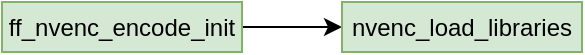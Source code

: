 <mxfile version="22.0.2" type="device" pages="2">
  <diagram name="第 1 页" id="3XJPZLgp-DC4buUtdx9u">
    <mxGraphModel dx="1482" dy="795" grid="1" gridSize="10" guides="1" tooltips="1" connect="1" arrows="1" fold="1" page="1" pageScale="1" pageWidth="827" pageHeight="1169" math="0" shadow="0">
      <root>
        <mxCell id="0" />
        <mxCell id="1" parent="0" />
        <mxCell id="iuNpkzgd_LmavuRX1yXZ-4" style="edgeStyle=orthogonalEdgeStyle;rounded=0;orthogonalLoop=1;jettySize=auto;html=1;" parent="1" source="iuNpkzgd_LmavuRX1yXZ-2" target="iuNpkzgd_LmavuRX1yXZ-3" edge="1">
          <mxGeometry relative="1" as="geometry" />
        </mxCell>
        <mxCell id="iuNpkzgd_LmavuRX1yXZ-2" value="ff_nvenc_encode_init" style="rounded=0;whiteSpace=wrap;html=1;fillColor=#d5e8d4;strokeColor=#82b366;" parent="1" vertex="1">
          <mxGeometry x="50" y="555" width="120" height="25" as="geometry" />
        </mxCell>
        <mxCell id="iuNpkzgd_LmavuRX1yXZ-3" value="nvenc_load_libraries" style="rounded=0;whiteSpace=wrap;html=1;fillColor=#d5e8d4;strokeColor=#82b366;" parent="1" vertex="1">
          <mxGeometry x="220" y="555" width="120" height="25" as="geometry" />
        </mxCell>
      </root>
    </mxGraphModel>
  </diagram>
  <diagram id="tc8it-uFgBqNyMU0NcjB" name="NvidiaVideoCodecSDK">
    <mxGraphModel dx="3791" dy="2777" grid="1" gridSize="10" guides="1" tooltips="1" connect="1" arrows="1" fold="1" page="1" pageScale="1" pageWidth="827" pageHeight="1169" math="0" shadow="0">
      <root>
        <mxCell id="0" />
        <mxCell id="1" parent="0" />
        <mxCell id="XKmMhDjPyFkhVZ5qaTFo-5" value="" style="edgeStyle=orthogonalEdgeStyle;rounded=0;orthogonalLoop=1;jettySize=auto;html=1;" edge="1" parent="1" source="XKmMhDjPyFkhVZ5qaTFo-3" target="XKmMhDjPyFkhVZ5qaTFo-4">
          <mxGeometry relative="1" as="geometry" />
        </mxCell>
        <mxCell id="XKmMhDjPyFkhVZ5qaTFo-6" value="" style="edgeStyle=orthogonalEdgeStyle;rounded=0;orthogonalLoop=1;jettySize=auto;html=1;" edge="1" parent="1" source="XKmMhDjPyFkhVZ5qaTFo-3" target="XKmMhDjPyFkhVZ5qaTFo-4">
          <mxGeometry relative="1" as="geometry" />
        </mxCell>
        <mxCell id="XKmMhDjPyFkhVZ5qaTFo-7" value="" style="edgeStyle=orthogonalEdgeStyle;rounded=0;orthogonalLoop=1;jettySize=auto;html=1;" edge="1" parent="1" source="XKmMhDjPyFkhVZ5qaTFo-3" target="XKmMhDjPyFkhVZ5qaTFo-4">
          <mxGeometry relative="1" as="geometry" />
        </mxCell>
        <mxCell id="XKmMhDjPyFkhVZ5qaTFo-9" style="edgeStyle=orthogonalEdgeStyle;rounded=0;orthogonalLoop=1;jettySize=auto;html=1;entryX=0;entryY=0.5;entryDx=0;entryDy=0;" edge="1" parent="1" source="XKmMhDjPyFkhVZ5qaTFo-3" target="XKmMhDjPyFkhVZ5qaTFo-8">
          <mxGeometry relative="1" as="geometry" />
        </mxCell>
        <mxCell id="XKmMhDjPyFkhVZ5qaTFo-3" value="NvEncoder::CreateDefaultEncoderParams" style="text;whiteSpace=wrap;html=1;fontSize=11;fontFamily=Helvetica;fontColor=default;align=center;fillColor=#b0e3e6;strokeColor=#0e8088;" vertex="1" parent="1">
          <mxGeometry x="150" y="160" width="230" height="30" as="geometry" />
        </mxCell>
        <mxCell id="XKmMhDjPyFkhVZ5qaTFo-4" value="nvEncGetEncodePresetConfig" style="text;whiteSpace=wrap;html=1;fontSize=11;fontFamily=Helvetica;fontColor=default;align=center;fillColor=#FFFFCC;strokeColor=#0e8088;" vertex="1" parent="1">
          <mxGeometry x="460" y="160" width="170" height="30" as="geometry" />
        </mxCell>
        <mxCell id="XKmMhDjPyFkhVZ5qaTFo-8" value="nvEncGetEncodePresetConfigEx" style="text;whiteSpace=wrap;html=1;fontSize=11;fontFamily=Helvetica;fontColor=default;align=center;fillColor=#FFFFCC;strokeColor=#0e8088;" vertex="1" parent="1">
          <mxGeometry x="460" y="220" width="170" height="30" as="geometry" />
        </mxCell>
        <mxCell id="XKmMhDjPyFkhVZ5qaTFo-11" style="edgeStyle=orthogonalEdgeStyle;rounded=0;orthogonalLoop=1;jettySize=auto;html=1;" edge="1" parent="1" source="XKmMhDjPyFkhVZ5qaTFo-10" target="XKmMhDjPyFkhVZ5qaTFo-3">
          <mxGeometry relative="1" as="geometry" />
        </mxCell>
        <mxCell id="XKmMhDjPyFkhVZ5qaTFo-13" style="edgeStyle=orthogonalEdgeStyle;rounded=0;orthogonalLoop=1;jettySize=auto;html=1;entryX=0;entryY=0.5;entryDx=0;entryDy=0;" edge="1" parent="1" source="XKmMhDjPyFkhVZ5qaTFo-10" target="XKmMhDjPyFkhVZ5qaTFo-12">
          <mxGeometry relative="1" as="geometry" />
        </mxCell>
        <mxCell id="XKmMhDjPyFkhVZ5qaTFo-10" value="InitializeEncoder" style="text;whiteSpace=wrap;html=1;fontSize=11;fontFamily=Helvetica;fontColor=default;align=center;fillColor=#b0e3e6;strokeColor=#0e8088;" vertex="1" parent="1">
          <mxGeometry x="20" y="160" width="90" height="30" as="geometry" />
        </mxCell>
        <mxCell id="XKmMhDjPyFkhVZ5qaTFo-17" style="edgeStyle=orthogonalEdgeStyle;rounded=0;orthogonalLoop=1;jettySize=auto;html=1;entryX=0;entryY=0.5;entryDx=0;entryDy=0;" edge="1" parent="1" source="XKmMhDjPyFkhVZ5qaTFo-12" target="XKmMhDjPyFkhVZ5qaTFo-16">
          <mxGeometry relative="1" as="geometry" />
        </mxCell>
        <mxCell id="XKmMhDjPyFkhVZ5qaTFo-34" style="edgeStyle=orthogonalEdgeStyle;rounded=0;orthogonalLoop=1;jettySize=auto;html=1;entryX=0;entryY=0.5;entryDx=0;entryDy=0;" edge="1" parent="1" source="XKmMhDjPyFkhVZ5qaTFo-12" target="XKmMhDjPyFkhVZ5qaTFo-18">
          <mxGeometry relative="1" as="geometry" />
        </mxCell>
        <mxCell id="XKmMhDjPyFkhVZ5qaTFo-35" style="edgeStyle=orthogonalEdgeStyle;rounded=0;orthogonalLoop=1;jettySize=auto;html=1;entryX=0;entryY=0.5;entryDx=0;entryDy=0;" edge="1" parent="1" source="XKmMhDjPyFkhVZ5qaTFo-12" target="XKmMhDjPyFkhVZ5qaTFo-22">
          <mxGeometry relative="1" as="geometry" />
        </mxCell>
        <mxCell id="XKmMhDjPyFkhVZ5qaTFo-12" value="NvEncoder::CreateEncoder" style="text;whiteSpace=wrap;html=1;fontSize=11;fontFamily=Helvetica;fontColor=default;align=center;fillColor=#b0e3e6;strokeColor=#0e8088;" vertex="1" parent="1">
          <mxGeometry x="160" y="290" width="150" height="30" as="geometry" />
        </mxCell>
        <mxCell id="XKmMhDjPyFkhVZ5qaTFo-15" style="edgeStyle=orthogonalEdgeStyle;rounded=0;orthogonalLoop=1;jettySize=auto;html=1;" edge="1" parent="1" source="XKmMhDjPyFkhVZ5qaTFo-14" target="XKmMhDjPyFkhVZ5qaTFo-10">
          <mxGeometry relative="1" as="geometry" />
        </mxCell>
        <mxCell id="XKmMhDjPyFkhVZ5qaTFo-37" style="edgeStyle=orthogonalEdgeStyle;rounded=0;orthogonalLoop=1;jettySize=auto;html=1;entryX=0;entryY=0.5;entryDx=0;entryDy=0;" edge="1" parent="1" source="XKmMhDjPyFkhVZ5qaTFo-14" target="XKmMhDjPyFkhVZ5qaTFo-36">
          <mxGeometry relative="1" as="geometry" />
        </mxCell>
        <mxCell id="XKmMhDjPyFkhVZ5qaTFo-39" style="edgeStyle=orthogonalEdgeStyle;rounded=0;orthogonalLoop=1;jettySize=auto;html=1;entryX=0;entryY=0.5;entryDx=0;entryDy=0;" edge="1" parent="1" source="XKmMhDjPyFkhVZ5qaTFo-14" target="XKmMhDjPyFkhVZ5qaTFo-38">
          <mxGeometry relative="1" as="geometry" />
        </mxCell>
        <mxCell id="XKmMhDjPyFkhVZ5qaTFo-59" style="edgeStyle=orthogonalEdgeStyle;rounded=0;orthogonalLoop=1;jettySize=auto;html=1;entryX=0;entryY=0.5;entryDx=0;entryDy=0;" edge="1" parent="1" source="XKmMhDjPyFkhVZ5qaTFo-14" target="XKmMhDjPyFkhVZ5qaTFo-58">
          <mxGeometry relative="1" as="geometry" />
        </mxCell>
        <mxCell id="XKmMhDjPyFkhVZ5qaTFo-14" value="EncodeCuda" style="text;whiteSpace=wrap;html=1;fontSize=11;fontFamily=Helvetica;fontColor=default;align=center;fillColor=#b0e3e6;strokeColor=#0e8088;" vertex="1" parent="1">
          <mxGeometry x="-110" y="160" width="90" height="30" as="geometry" />
        </mxCell>
        <mxCell id="XKmMhDjPyFkhVZ5qaTFo-16" value="nvEncInitializeEncoder" style="text;whiteSpace=wrap;html=1;fontSize=11;fontFamily=Helvetica;fontColor=default;align=center;fillColor=#FFFFCC;strokeColor=#0e8088;" vertex="1" parent="1">
          <mxGeometry x="460" y="290" width="170" height="30" as="geometry" />
        </mxCell>
        <mxCell id="XKmMhDjPyFkhVZ5qaTFo-21" style="edgeStyle=orthogonalEdgeStyle;rounded=0;orthogonalLoop=1;jettySize=auto;html=1;" edge="1" parent="1" source="XKmMhDjPyFkhVZ5qaTFo-18" target="XKmMhDjPyFkhVZ5qaTFo-20">
          <mxGeometry relative="1" as="geometry" />
        </mxCell>
        <mxCell id="XKmMhDjPyFkhVZ5qaTFo-18" value="NvEncoder::InitializeBitstreamBuffer" style="text;whiteSpace=wrap;html=1;fontSize=11;fontFamily=Helvetica;fontColor=default;align=center;fillColor=#b0e3e6;strokeColor=#0e8088;" vertex="1" parent="1">
          <mxGeometry x="351" y="370" width="190" height="30" as="geometry" />
        </mxCell>
        <mxCell id="XKmMhDjPyFkhVZ5qaTFo-20" value="nvEncCreateBitstreamBuffer" style="text;whiteSpace=wrap;html=1;fontSize=11;fontFamily=Helvetica;fontColor=default;align=center;fillColor=#FFFFCC;strokeColor=#0e8088;" vertex="1" parent="1">
          <mxGeometry x="651" y="370" width="170" height="30" as="geometry" />
        </mxCell>
        <mxCell id="XKmMhDjPyFkhVZ5qaTFo-25" style="edgeStyle=orthogonalEdgeStyle;rounded=0;orthogonalLoop=1;jettySize=auto;html=1;entryX=0;entryY=0.5;entryDx=0;entryDy=0;" edge="1" parent="1" source="XKmMhDjPyFkhVZ5qaTFo-22" target="XKmMhDjPyFkhVZ5qaTFo-24">
          <mxGeometry relative="1" as="geometry" />
        </mxCell>
        <mxCell id="XKmMhDjPyFkhVZ5qaTFo-27" style="edgeStyle=orthogonalEdgeStyle;rounded=0;orthogonalLoop=1;jettySize=auto;html=1;entryX=0;entryY=0.5;entryDx=0;entryDy=0;" edge="1" parent="1" source="XKmMhDjPyFkhVZ5qaTFo-22" target="XKmMhDjPyFkhVZ5qaTFo-26">
          <mxGeometry relative="1" as="geometry" />
        </mxCell>
        <mxCell id="XKmMhDjPyFkhVZ5qaTFo-29" style="edgeStyle=orthogonalEdgeStyle;rounded=0;orthogonalLoop=1;jettySize=auto;html=1;entryX=0;entryY=0.5;entryDx=0;entryDy=0;" edge="1" parent="1" source="XKmMhDjPyFkhVZ5qaTFo-22" target="XKmMhDjPyFkhVZ5qaTFo-28">
          <mxGeometry relative="1" as="geometry" />
        </mxCell>
        <mxCell id="XKmMhDjPyFkhVZ5qaTFo-22" value="NvEncoderCuda::AllocateInputBuffers" style="text;whiteSpace=wrap;html=1;fontSize=11;fontFamily=Helvetica;fontColor=default;align=center;fillColor=#b0e3e6;strokeColor=#0e8088;" vertex="1" parent="1">
          <mxGeometry x="351" y="440" width="190" height="30" as="geometry" />
        </mxCell>
        <mxCell id="XKmMhDjPyFkhVZ5qaTFo-24" value="cuCtxPushCurrent" style="text;whiteSpace=wrap;html=1;fontSize=11;fontFamily=Helvetica;fontColor=default;align=center;fillColor=#FFFFCC;strokeColor=#0e8088;" vertex="1" parent="1">
          <mxGeometry x="651" y="440" width="170" height="30" as="geometry" />
        </mxCell>
        <mxCell id="XKmMhDjPyFkhVZ5qaTFo-26" value="cuMemAllocPitch" style="text;whiteSpace=wrap;html=1;fontSize=11;fontFamily=Helvetica;fontColor=default;align=center;fillColor=#FFFFCC;strokeColor=#0e8088;" vertex="1" parent="1">
          <mxGeometry x="651" y="500" width="170" height="30" as="geometry" />
        </mxCell>
        <mxCell id="XKmMhDjPyFkhVZ5qaTFo-31" style="edgeStyle=orthogonalEdgeStyle;rounded=0;orthogonalLoop=1;jettySize=auto;html=1;entryX=0;entryY=0.5;entryDx=0;entryDy=0;" edge="1" parent="1" source="XKmMhDjPyFkhVZ5qaTFo-28" target="XKmMhDjPyFkhVZ5qaTFo-30">
          <mxGeometry relative="1" as="geometry" />
        </mxCell>
        <mxCell id="XKmMhDjPyFkhVZ5qaTFo-28" value="NvEncoder::RegisterInputResources" style="text;whiteSpace=wrap;html=1;fontSize=11;fontFamily=Helvetica;fontColor=default;align=center;fillColor=#b0e3e6;strokeColor=#0e8088;" vertex="1" parent="1">
          <mxGeometry x="591" y="585" width="190" height="30" as="geometry" />
        </mxCell>
        <mxCell id="XKmMhDjPyFkhVZ5qaTFo-33" style="edgeStyle=orthogonalEdgeStyle;rounded=0;orthogonalLoop=1;jettySize=auto;html=1;entryX=0;entryY=0.5;entryDx=0;entryDy=0;" edge="1" parent="1" source="XKmMhDjPyFkhVZ5qaTFo-30" target="XKmMhDjPyFkhVZ5qaTFo-32">
          <mxGeometry relative="1" as="geometry" />
        </mxCell>
        <mxCell id="XKmMhDjPyFkhVZ5qaTFo-30" value="NvEncoder::RegisterResource" style="text;whiteSpace=wrap;html=1;fontSize=11;fontFamily=Helvetica;fontColor=default;align=center;fillColor=#b0e3e6;strokeColor=#0e8088;" vertex="1" parent="1">
          <mxGeometry x="831" y="585" width="190" height="30" as="geometry" />
        </mxCell>
        <mxCell id="XKmMhDjPyFkhVZ5qaTFo-32" value="nvEncRegisterResource" style="text;whiteSpace=wrap;html=1;fontSize=11;fontFamily=Helvetica;fontColor=default;align=center;fillColor=#FFFFCC;strokeColor=#0e8088;" vertex="1" parent="1">
          <mxGeometry x="1071" y="585" width="170" height="30" as="geometry" />
        </mxCell>
        <mxCell id="XKmMhDjPyFkhVZ5qaTFo-36" value="NvEncoder::GetFrameSize" style="text;whiteSpace=wrap;html=1;fontSize=11;fontFamily=Helvetica;fontColor=default;align=center;fillColor=#b0e3e6;strokeColor=#0e8088;" vertex="1" parent="1">
          <mxGeometry x="30" y="390" width="150" height="30" as="geometry" />
        </mxCell>
        <mxCell id="XKmMhDjPyFkhVZ5qaTFo-41" value="" style="edgeStyle=orthogonalEdgeStyle;rounded=0;orthogonalLoop=1;jettySize=auto;html=1;" edge="1" parent="1" source="XKmMhDjPyFkhVZ5qaTFo-38" target="XKmMhDjPyFkhVZ5qaTFo-40">
          <mxGeometry relative="1" as="geometry" />
        </mxCell>
        <mxCell id="XKmMhDjPyFkhVZ5qaTFo-45" style="edgeStyle=orthogonalEdgeStyle;rounded=0;orthogonalLoop=1;jettySize=auto;html=1;entryX=0;entryY=0.5;entryDx=0;entryDy=0;" edge="1" parent="1" source="XKmMhDjPyFkhVZ5qaTFo-38" target="XKmMhDjPyFkhVZ5qaTFo-44">
          <mxGeometry relative="1" as="geometry" />
        </mxCell>
        <mxCell id="XKmMhDjPyFkhVZ5qaTFo-49" style="edgeStyle=orthogonalEdgeStyle;rounded=0;orthogonalLoop=1;jettySize=auto;html=1;entryX=0;entryY=0.5;entryDx=0;entryDy=0;" edge="1" parent="1" source="XKmMhDjPyFkhVZ5qaTFo-38" target="XKmMhDjPyFkhVZ5qaTFo-48">
          <mxGeometry relative="1" as="geometry" />
        </mxCell>
        <mxCell id="XKmMhDjPyFkhVZ5qaTFo-38" value="NvEncoder::EncodeFrame" style="text;whiteSpace=wrap;html=1;fontSize=11;fontFamily=Helvetica;fontColor=default;align=center;fillColor=#b0e3e6;strokeColor=#0e8088;" vertex="1" parent="1">
          <mxGeometry x="30" y="660" width="150" height="30" as="geometry" />
        </mxCell>
        <mxCell id="XKmMhDjPyFkhVZ5qaTFo-43" style="edgeStyle=orthogonalEdgeStyle;rounded=0;orthogonalLoop=1;jettySize=auto;html=1;entryX=0;entryY=0.5;entryDx=0;entryDy=0;" edge="1" parent="1" source="XKmMhDjPyFkhVZ5qaTFo-40" target="XKmMhDjPyFkhVZ5qaTFo-42">
          <mxGeometry relative="1" as="geometry" />
        </mxCell>
        <mxCell id="XKmMhDjPyFkhVZ5qaTFo-40" value="NvEncoder::MapResources" style="text;whiteSpace=wrap;html=1;fontSize=11;fontFamily=Helvetica;fontColor=default;align=center;fillColor=#b0e3e6;strokeColor=#0e8088;" vertex="1" parent="1">
          <mxGeometry x="260" y="660" width="150" height="30" as="geometry" />
        </mxCell>
        <mxCell id="XKmMhDjPyFkhVZ5qaTFo-42" value="nvEncMapInputResource" style="text;whiteSpace=wrap;html=1;fontSize=11;fontFamily=Helvetica;fontColor=default;align=center;fillColor=#FFFFCC;strokeColor=#0e8088;" vertex="1" parent="1">
          <mxGeometry x="480" y="660" width="170" height="30" as="geometry" />
        </mxCell>
        <mxCell id="XKmMhDjPyFkhVZ5qaTFo-47" style="edgeStyle=orthogonalEdgeStyle;rounded=0;orthogonalLoop=1;jettySize=auto;html=1;" edge="1" parent="1" source="XKmMhDjPyFkhVZ5qaTFo-44" target="XKmMhDjPyFkhVZ5qaTFo-46">
          <mxGeometry relative="1" as="geometry" />
        </mxCell>
        <mxCell id="XKmMhDjPyFkhVZ5qaTFo-44" value="NvEncoder::DoEncode" style="text;whiteSpace=wrap;html=1;fontSize=11;fontFamily=Helvetica;fontColor=default;align=center;fillColor=#b0e3e6;strokeColor=#0e8088;" vertex="1" parent="1">
          <mxGeometry x="260" y="720" width="150" height="30" as="geometry" />
        </mxCell>
        <mxCell id="XKmMhDjPyFkhVZ5qaTFo-46" value="nvEncEncodePicture" style="text;whiteSpace=wrap;html=1;fontSize=11;fontFamily=Helvetica;fontColor=default;align=center;fillColor=#FFFFCC;strokeColor=#0e8088;" vertex="1" parent="1">
          <mxGeometry x="481" y="720" width="170" height="30" as="geometry" />
        </mxCell>
        <mxCell id="XKmMhDjPyFkhVZ5qaTFo-51" style="edgeStyle=orthogonalEdgeStyle;rounded=0;orthogonalLoop=1;jettySize=auto;html=1;" edge="1" parent="1" source="XKmMhDjPyFkhVZ5qaTFo-48" target="XKmMhDjPyFkhVZ5qaTFo-50">
          <mxGeometry relative="1" as="geometry" />
        </mxCell>
        <mxCell id="XKmMhDjPyFkhVZ5qaTFo-53" style="edgeStyle=orthogonalEdgeStyle;rounded=0;orthogonalLoop=1;jettySize=auto;html=1;entryX=0;entryY=0.5;entryDx=0;entryDy=0;" edge="1" parent="1" source="XKmMhDjPyFkhVZ5qaTFo-48" target="XKmMhDjPyFkhVZ5qaTFo-52">
          <mxGeometry relative="1" as="geometry" />
        </mxCell>
        <mxCell id="XKmMhDjPyFkhVZ5qaTFo-55" style="edgeStyle=orthogonalEdgeStyle;rounded=0;orthogonalLoop=1;jettySize=auto;html=1;entryX=0;entryY=0.5;entryDx=0;entryDy=0;" edge="1" parent="1" source="XKmMhDjPyFkhVZ5qaTFo-48" target="XKmMhDjPyFkhVZ5qaTFo-54">
          <mxGeometry relative="1" as="geometry" />
        </mxCell>
        <mxCell id="XKmMhDjPyFkhVZ5qaTFo-57" style="edgeStyle=orthogonalEdgeStyle;rounded=0;orthogonalLoop=1;jettySize=auto;html=1;entryX=0;entryY=0.5;entryDx=0;entryDy=0;" edge="1" parent="1" source="XKmMhDjPyFkhVZ5qaTFo-48" target="XKmMhDjPyFkhVZ5qaTFo-56">
          <mxGeometry relative="1" as="geometry" />
        </mxCell>
        <mxCell id="XKmMhDjPyFkhVZ5qaTFo-48" value="NvEncoder::GetEncodedPacket" style="text;whiteSpace=wrap;html=1;fontSize=11;fontFamily=Helvetica;fontColor=default;align=center;fillColor=#b0e3e6;strokeColor=#0e8088;" vertex="1" parent="1">
          <mxGeometry x="260" y="780" width="170" height="30" as="geometry" />
        </mxCell>
        <mxCell id="XKmMhDjPyFkhVZ5qaTFo-50" value="nvEncLockBitstream" style="text;whiteSpace=wrap;html=1;fontSize=11;fontFamily=Helvetica;fontColor=default;align=center;fillColor=#FFFFCC;strokeColor=#0e8088;" vertex="1" parent="1">
          <mxGeometry x="480" y="780" width="170" height="30" as="geometry" />
        </mxCell>
        <mxCell id="XKmMhDjPyFkhVZ5qaTFo-52" value="nvEncUnlockBitstream" style="text;whiteSpace=wrap;html=1;fontSize=11;fontFamily=Helvetica;fontColor=default;align=center;fillColor=#FFFFCC;strokeColor=#0e8088;" vertex="1" parent="1">
          <mxGeometry x="481" y="890" width="170" height="30" as="geometry" />
        </mxCell>
        <mxCell id="XKmMhDjPyFkhVZ5qaTFo-54" value="copy bitstream&lt;br&gt;For AV1, write ivf file header and frame header" style="text;whiteSpace=wrap;html=1;fontSize=11;fontFamily=Helvetica;fontColor=default;align=left;fillColor=#E1D5E7;strokeColor=#0e8088;" vertex="1" parent="1">
          <mxGeometry x="481" y="830" width="229" height="40" as="geometry" />
        </mxCell>
        <mxCell id="XKmMhDjPyFkhVZ5qaTFo-56" value="nvEncUnmapInputResource" style="text;whiteSpace=wrap;html=1;fontSize=11;fontFamily=Helvetica;fontColor=default;align=center;fillColor=#FFFFCC;strokeColor=#0e8088;" vertex="1" parent="1">
          <mxGeometry x="481" y="940" width="170" height="30" as="geometry" />
        </mxCell>
        <mxCell id="XKmMhDjPyFkhVZ5qaTFo-61" value="" style="edgeStyle=orthogonalEdgeStyle;rounded=0;orthogonalLoop=1;jettySize=auto;html=1;" edge="1" parent="1" source="XKmMhDjPyFkhVZ5qaTFo-58" target="XKmMhDjPyFkhVZ5qaTFo-60">
          <mxGeometry relative="1" as="geometry" />
        </mxCell>
        <mxCell id="XKmMhDjPyFkhVZ5qaTFo-58" value="NvEncoder::DestroyEncoder" style="text;whiteSpace=wrap;html=1;fontSize=11;fontFamily=Helvetica;fontColor=default;align=center;fillColor=#b0e3e6;strokeColor=#0e8088;" vertex="1" parent="1">
          <mxGeometry x="30" y="1000" width="150" height="30" as="geometry" />
        </mxCell>
        <mxCell id="XKmMhDjPyFkhVZ5qaTFo-63" value="" style="edgeStyle=orthogonalEdgeStyle;rounded=0;orthogonalLoop=1;jettySize=auto;html=1;" edge="1" parent="1" source="XKmMhDjPyFkhVZ5qaTFo-60" target="XKmMhDjPyFkhVZ5qaTFo-62">
          <mxGeometry relative="1" as="geometry" />
        </mxCell>
        <mxCell id="XKmMhDjPyFkhVZ5qaTFo-60" value="NvEncoderCuda::ReleaseInputBuffers" style="text;whiteSpace=wrap;html=1;fontSize=11;fontFamily=Helvetica;fontColor=default;align=center;fillColor=#b0e3e6;strokeColor=#0e8088;" vertex="1" parent="1">
          <mxGeometry x="235" y="1000" width="200" height="30" as="geometry" />
        </mxCell>
        <mxCell id="XKmMhDjPyFkhVZ5qaTFo-65" value="" style="edgeStyle=orthogonalEdgeStyle;rounded=0;orthogonalLoop=1;jettySize=auto;html=1;" edge="1" parent="1" source="XKmMhDjPyFkhVZ5qaTFo-62" target="XKmMhDjPyFkhVZ5qaTFo-64">
          <mxGeometry relative="1" as="geometry" />
        </mxCell>
        <mxCell id="XKmMhDjPyFkhVZ5qaTFo-82" style="edgeStyle=orthogonalEdgeStyle;rounded=0;orthogonalLoop=1;jettySize=auto;html=1;entryX=0;entryY=0.5;entryDx=0;entryDy=0;" edge="1" parent="1" source="XKmMhDjPyFkhVZ5qaTFo-62" target="XKmMhDjPyFkhVZ5qaTFo-81">
          <mxGeometry relative="1" as="geometry" />
        </mxCell>
        <mxCell id="XKmMhDjPyFkhVZ5qaTFo-84" style="edgeStyle=orthogonalEdgeStyle;rounded=0;orthogonalLoop=1;jettySize=auto;html=1;entryX=0;entryY=0.5;entryDx=0;entryDy=0;" edge="1" parent="1" source="XKmMhDjPyFkhVZ5qaTFo-62" target="XKmMhDjPyFkhVZ5qaTFo-83">
          <mxGeometry relative="1" as="geometry" />
        </mxCell>
        <mxCell id="XKmMhDjPyFkhVZ5qaTFo-88" style="edgeStyle=orthogonalEdgeStyle;rounded=0;orthogonalLoop=1;jettySize=auto;html=1;entryX=0;entryY=0.5;entryDx=0;entryDy=0;" edge="1" parent="1" source="XKmMhDjPyFkhVZ5qaTFo-62" target="XKmMhDjPyFkhVZ5qaTFo-87">
          <mxGeometry relative="1" as="geometry" />
        </mxCell>
        <mxCell id="XKmMhDjPyFkhVZ5qaTFo-62" value="NvEncoderCuda::ReleaseCudaResources" style="text;whiteSpace=wrap;html=1;fontSize=11;fontFamily=Helvetica;fontColor=default;align=center;fillColor=#b0e3e6;strokeColor=#0e8088;" vertex="1" parent="1">
          <mxGeometry x="500" y="1000" width="220" height="30" as="geometry" />
        </mxCell>
        <mxCell id="XKmMhDjPyFkhVZ5qaTFo-67" value="" style="edgeStyle=orthogonalEdgeStyle;rounded=0;orthogonalLoop=1;jettySize=auto;html=1;" edge="1" parent="1" source="XKmMhDjPyFkhVZ5qaTFo-64" target="XKmMhDjPyFkhVZ5qaTFo-66">
          <mxGeometry relative="1" as="geometry" />
        </mxCell>
        <mxCell id="XKmMhDjPyFkhVZ5qaTFo-64" value="NvEncoder::UnregisterInputResources" style="text;whiteSpace=wrap;html=1;fontSize=11;fontFamily=Helvetica;fontColor=default;align=center;fillColor=#b0e3e6;strokeColor=#0e8088;" vertex="1" parent="1">
          <mxGeometry x="800" y="1000" width="210" height="30" as="geometry" />
        </mxCell>
        <mxCell id="XKmMhDjPyFkhVZ5qaTFo-69" value="" style="edgeStyle=orthogonalEdgeStyle;rounded=0;orthogonalLoop=1;jettySize=auto;html=1;" edge="1" parent="1" source="XKmMhDjPyFkhVZ5qaTFo-66" target="XKmMhDjPyFkhVZ5qaTFo-68">
          <mxGeometry relative="1" as="geometry" />
        </mxCell>
        <mxCell id="XKmMhDjPyFkhVZ5qaTFo-66" value="NvEncoder::FlushEncoder" style="text;whiteSpace=wrap;html=1;fontSize=11;fontFamily=Helvetica;fontColor=default;align=center;fillColor=#b0e3e6;strokeColor=#0e8088;" vertex="1" parent="1">
          <mxGeometry x="1071" y="1000" width="150" height="30" as="geometry" />
        </mxCell>
        <mxCell id="XKmMhDjPyFkhVZ5qaTFo-71" value="" style="edgeStyle=orthogonalEdgeStyle;rounded=0;orthogonalLoop=1;jettySize=auto;html=1;" edge="1" parent="1" source="XKmMhDjPyFkhVZ5qaTFo-68" target="XKmMhDjPyFkhVZ5qaTFo-70">
          <mxGeometry relative="1" as="geometry" />
        </mxCell>
        <mxCell id="XKmMhDjPyFkhVZ5qaTFo-80" style="edgeStyle=orthogonalEdgeStyle;rounded=0;orthogonalLoop=1;jettySize=auto;html=1;entryX=0.5;entryY=1;entryDx=0;entryDy=0;" edge="1" parent="1" source="XKmMhDjPyFkhVZ5qaTFo-68" target="XKmMhDjPyFkhVZ5qaTFo-48">
          <mxGeometry relative="1" as="geometry">
            <mxPoint x="1556" y="1012.5" as="sourcePoint" />
            <mxPoint x="450" y="800" as="targetPoint" />
            <Array as="points">
              <mxPoint x="1490" y="1010" />
              <mxPoint x="1490" y="980" />
              <mxPoint x="345" y="980" />
            </Array>
          </mxGeometry>
        </mxCell>
        <mxCell id="XKmMhDjPyFkhVZ5qaTFo-68" value="NvEncoder::EndEncode" style="text;whiteSpace=wrap;html=1;fontSize=11;fontFamily=Helvetica;fontColor=default;align=center;fillColor=#b0e3e6;strokeColor=#0e8088;" vertex="1" parent="1">
          <mxGeometry x="1301" y="1000" width="150" height="30" as="geometry" />
        </mxCell>
        <mxCell id="XKmMhDjPyFkhVZ5qaTFo-73" value="" style="edgeStyle=orthogonalEdgeStyle;rounded=0;orthogonalLoop=1;jettySize=auto;html=1;" edge="1" parent="1" source="XKmMhDjPyFkhVZ5qaTFo-70" target="XKmMhDjPyFkhVZ5qaTFo-72">
          <mxGeometry relative="1" as="geometry" />
        </mxCell>
        <mxCell id="XKmMhDjPyFkhVZ5qaTFo-75" style="edgeStyle=orthogonalEdgeStyle;rounded=0;orthogonalLoop=1;jettySize=auto;html=1;entryX=0;entryY=0.5;entryDx=0;entryDy=0;" edge="1" parent="1" source="XKmMhDjPyFkhVZ5qaTFo-70" target="XKmMhDjPyFkhVZ5qaTFo-74">
          <mxGeometry relative="1" as="geometry" />
        </mxCell>
        <mxCell id="XKmMhDjPyFkhVZ5qaTFo-70" value="&amp;nbsp;NvEncoder::SendEOS" style="text;whiteSpace=wrap;html=1;fontSize=11;fontFamily=Helvetica;fontColor=default;align=center;fillColor=#b0e3e6;strokeColor=#0e8088;" vertex="1" parent="1">
          <mxGeometry x="1531" y="1000" width="139" height="30" as="geometry" />
        </mxCell>
        <mxCell id="XKmMhDjPyFkhVZ5qaTFo-72" value="GetCompletionEvent" style="text;whiteSpace=wrap;html=1;fontSize=11;fontFamily=Helvetica;fontColor=default;align=center;fillColor=#b0e3e6;strokeColor=#0e8088;" vertex="1" parent="1">
          <mxGeometry x="1750" y="1000" width="139" height="30" as="geometry" />
        </mxCell>
        <mxCell id="XKmMhDjPyFkhVZ5qaTFo-74" value="nvEncEncodePicture" style="text;whiteSpace=wrap;html=1;fontSize=11;fontFamily=Helvetica;fontColor=default;align=center;fillColor=#b0e3e6;strokeColor=#0e8088;" vertex="1" parent="1">
          <mxGeometry x="1750" y="1060" width="139" height="30" as="geometry" />
        </mxCell>
        <mxCell id="XKmMhDjPyFkhVZ5qaTFo-81" value="cuCtxPushCurrent" style="text;whiteSpace=wrap;html=1;fontSize=11;fontFamily=Helvetica;fontColor=default;align=center;fillColor=#FFFFCC;strokeColor=#0e8088;" vertex="1" parent="1">
          <mxGeometry x="800" y="1070" width="170" height="30" as="geometry" />
        </mxCell>
        <mxCell id="XKmMhDjPyFkhVZ5qaTFo-83" value="cuMemFree" style="text;whiteSpace=wrap;html=1;fontSize=11;fontFamily=Helvetica;fontColor=default;align=center;fillColor=#FFFFCC;strokeColor=#0e8088;" vertex="1" parent="1">
          <mxGeometry x="800" y="1120" width="170" height="30" as="geometry" />
        </mxCell>
        <mxCell id="XKmMhDjPyFkhVZ5qaTFo-86" value="Free Input Frame" style="text;html=1;strokeColor=none;fillColor=none;align=center;verticalAlign=middle;whiteSpace=wrap;rounded=0;" vertex="1" parent="1">
          <mxGeometry x="980" y="1120" width="110" height="30" as="geometry" />
        </mxCell>
        <mxCell id="XKmMhDjPyFkhVZ5qaTFo-87" value="cuCtxPopCurrent" style="text;whiteSpace=wrap;html=1;fontSize=11;fontFamily=Helvetica;fontColor=default;align=center;fillColor=#FFFFCC;strokeColor=#0e8088;" vertex="1" parent="1">
          <mxGeometry x="800" y="1180" width="170" height="30" as="geometry" />
        </mxCell>
        <mxCell id="XKmMhDjPyFkhVZ5qaTFo-89" value="cuInit" style="text;whiteSpace=wrap;html=1;fontSize=11;fontFamily=Helvetica;fontColor=default;align=center;fillColor=#FFFFCC;strokeColor=#0e8088;" vertex="1" parent="1">
          <mxGeometry x="-110" y="-121" width="90" height="30" as="geometry" />
        </mxCell>
        <mxCell id="XKmMhDjPyFkhVZ5qaTFo-90" value="cuDeviceGetCount" style="text;whiteSpace=wrap;html=1;fontSize=11;fontFamily=Helvetica;fontColor=default;align=center;fillColor=#FFFFCC;strokeColor=#0e8088;" vertex="1" parent="1">
          <mxGeometry x="-110" y="-61" width="110" height="30" as="geometry" />
        </mxCell>
        <mxCell id="XKmMhDjPyFkhVZ5qaTFo-91" value="cuDeviceGet" style="text;whiteSpace=wrap;html=1;fontSize=11;fontFamily=Helvetica;fontColor=default;align=center;fillColor=#FFFFCC;strokeColor=#0e8088;" vertex="1" parent="1">
          <mxGeometry x="-110" y="-11" width="110" height="30" as="geometry" />
        </mxCell>
        <mxCell id="XKmMhDjPyFkhVZ5qaTFo-92" value="cuDeviceGetName" style="text;whiteSpace=wrap;html=1;fontSize=11;fontFamily=Helvetica;fontColor=default;align=center;fillColor=#FFFFCC;strokeColor=#0e8088;" vertex="1" parent="1">
          <mxGeometry x="-110" y="49" width="110" height="30" as="geometry" />
        </mxCell>
        <mxCell id="XKmMhDjPyFkhVZ5qaTFo-93" value="cuCtxCreate" style="text;whiteSpace=wrap;html=1;fontSize=11;fontFamily=Helvetica;fontColor=default;align=center;fillColor=#FFFFCC;strokeColor=#0e8088;" vertex="1" parent="1">
          <mxGeometry x="-110" y="99" width="110" height="30" as="geometry" />
        </mxCell>
        <mxCell id="XKmMhDjPyFkhVZ5qaTFo-95" style="edgeStyle=orthogonalEdgeStyle;rounded=0;orthogonalLoop=1;jettySize=auto;html=1;entryX=0;entryY=0.5;entryDx=0;entryDy=0;" edge="1" parent="1" source="XKmMhDjPyFkhVZ5qaTFo-94" target="XKmMhDjPyFkhVZ5qaTFo-89">
          <mxGeometry relative="1" as="geometry" />
        </mxCell>
        <mxCell id="XKmMhDjPyFkhVZ5qaTFo-96" style="edgeStyle=orthogonalEdgeStyle;rounded=0;orthogonalLoop=1;jettySize=auto;html=1;entryX=0;entryY=0.5;entryDx=0;entryDy=0;" edge="1" parent="1" source="XKmMhDjPyFkhVZ5qaTFo-94" target="XKmMhDjPyFkhVZ5qaTFo-90">
          <mxGeometry relative="1" as="geometry" />
        </mxCell>
        <mxCell id="XKmMhDjPyFkhVZ5qaTFo-97" style="edgeStyle=orthogonalEdgeStyle;rounded=0;orthogonalLoop=1;jettySize=auto;html=1;entryX=0;entryY=0.5;entryDx=0;entryDy=0;" edge="1" parent="1" source="XKmMhDjPyFkhVZ5qaTFo-94" target="XKmMhDjPyFkhVZ5qaTFo-91">
          <mxGeometry relative="1" as="geometry" />
        </mxCell>
        <mxCell id="XKmMhDjPyFkhVZ5qaTFo-98" style="edgeStyle=orthogonalEdgeStyle;rounded=0;orthogonalLoop=1;jettySize=auto;html=1;entryX=0;entryY=0.5;entryDx=0;entryDy=0;" edge="1" parent="1" source="XKmMhDjPyFkhVZ5qaTFo-94" target="XKmMhDjPyFkhVZ5qaTFo-92">
          <mxGeometry relative="1" as="geometry" />
        </mxCell>
        <mxCell id="XKmMhDjPyFkhVZ5qaTFo-99" style="edgeStyle=orthogonalEdgeStyle;rounded=0;orthogonalLoop=1;jettySize=auto;html=1;entryX=0;entryY=0.5;entryDx=0;entryDy=0;" edge="1" parent="1" source="XKmMhDjPyFkhVZ5qaTFo-94" target="XKmMhDjPyFkhVZ5qaTFo-93">
          <mxGeometry relative="1" as="geometry" />
        </mxCell>
        <mxCell id="XKmMhDjPyFkhVZ5qaTFo-100" style="edgeStyle=orthogonalEdgeStyle;rounded=0;orthogonalLoop=1;jettySize=auto;html=1;entryX=0;entryY=0.5;entryDx=0;entryDy=0;" edge="1" parent="1" source="XKmMhDjPyFkhVZ5qaTFo-94" target="XKmMhDjPyFkhVZ5qaTFo-14">
          <mxGeometry relative="1" as="geometry" />
        </mxCell>
        <mxCell id="XKmMhDjPyFkhVZ5qaTFo-94" value="main" style="text;whiteSpace=wrap;html=1;fontSize=11;fontFamily=Helvetica;fontColor=default;align=center;fillColor=#b0e3e6;strokeColor=#0e8088;" vertex="1" parent="1">
          <mxGeometry x="-260" y="-121" width="90" height="30" as="geometry" />
        </mxCell>
        <mxCell id="XKmMhDjPyFkhVZ5qaTFo-101" value="&lt;h1&gt;Brief description&lt;/h1&gt;&lt;p&gt;Video_Codec_SDK_12.0.16&lt;br&gt;&lt;/p&gt;&lt;p&gt;Samples/AppEncode/AppEncCuda&lt;/p&gt;" style="text;html=1;strokeColor=none;fillColor=none;spacing=5;spacingTop=-20;whiteSpace=wrap;overflow=hidden;rounded=0;" vertex="1" parent="1">
          <mxGeometry x="1700" y="-121" width="200" height="100" as="geometry" />
        </mxCell>
      </root>
    </mxGraphModel>
  </diagram>
</mxfile>
